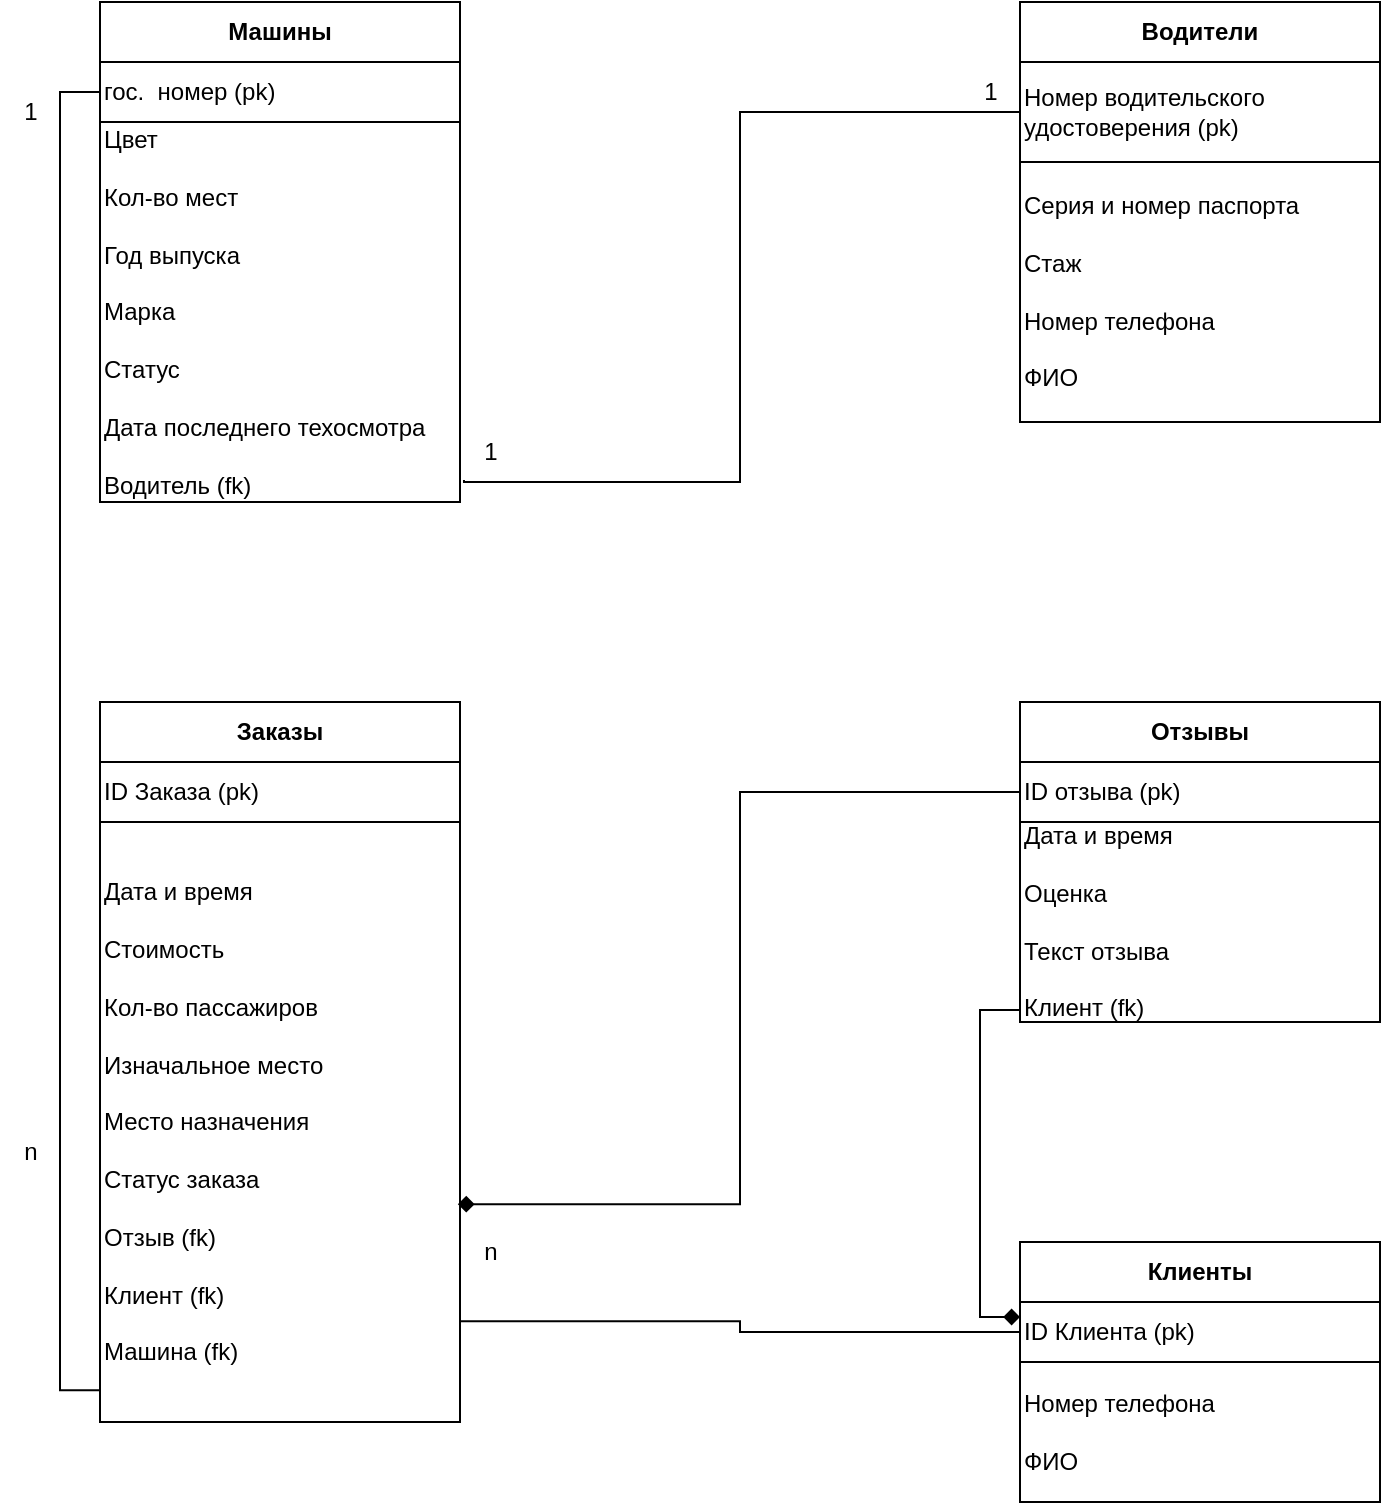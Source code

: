 <mxfile version="21.0.1" type="device"><diagram id="C5RBs43oDa-KdzZeNtuy" name="Page-1"><mxGraphModel dx="880" dy="434" grid="1" gridSize="10" guides="1" tooltips="1" connect="1" arrows="1" fold="1" page="1" pageScale="1" pageWidth="827" pageHeight="1169" math="0" shadow="0"><root><mxCell id="WIyWlLk6GJQsqaUBKTNV-0"/><mxCell id="WIyWlLk6GJQsqaUBKTNV-1" parent="WIyWlLk6GJQsqaUBKTNV-0"/><mxCell id="all4rp_CjeNrN9o1HVd8-16" value="Машины" style="swimlane;whiteSpace=wrap;html=1;startSize=30;" vertex="1" parent="WIyWlLk6GJQsqaUBKTNV-1"><mxGeometry x="100" y="210" width="180" height="250" as="geometry"/></mxCell><mxCell id="all4rp_CjeNrN9o1HVd8-17" value="&lt;div&gt;гос.&amp;nbsp; номер (pk)&lt;br&gt;&lt;/div&gt;" style="rounded=0;whiteSpace=wrap;html=1;align=left;" vertex="1" parent="all4rp_CjeNrN9o1HVd8-16"><mxGeometry y="30" width="180" height="30" as="geometry"/></mxCell><mxCell id="all4rp_CjeNrN9o1HVd8-20" value="&lt;div&gt;Цвет&lt;/div&gt;&lt;div&gt;&lt;br&gt;&lt;/div&gt;&lt;div&gt;Кол-во мест&lt;/div&gt;&lt;div&gt;&lt;br&gt;&lt;/div&gt;&lt;div&gt;Год выпуска&lt;/div&gt;&lt;div&gt;&lt;br&gt;&lt;/div&gt;&lt;div&gt;Марка&lt;/div&gt;&lt;div&gt;&lt;br&gt;&lt;/div&gt;&lt;div&gt;Статус&lt;/div&gt;&lt;div&gt;&lt;br&gt;&lt;/div&gt;&lt;div&gt;Дата последнего техосмотра&lt;/div&gt;&lt;div&gt;&lt;br&gt;&lt;/div&gt;&lt;div&gt;Водитель (fk)&lt;br&gt;&lt;/div&gt;" style="rounded=0;whiteSpace=wrap;html=1;align=left;" vertex="1" parent="all4rp_CjeNrN9o1HVd8-16"><mxGeometry y="60" width="180" height="190" as="geometry"/></mxCell><mxCell id="all4rp_CjeNrN9o1HVd8-21" value="Водители" style="swimlane;whiteSpace=wrap;html=1;startSize=30;" vertex="1" parent="WIyWlLk6GJQsqaUBKTNV-1"><mxGeometry x="560" y="210" width="180" height="210" as="geometry"/></mxCell><mxCell id="all4rp_CjeNrN9o1HVd8-22" value="Номер водительского удостоверения (pk)" style="rounded=0;whiteSpace=wrap;html=1;align=left;" vertex="1" parent="all4rp_CjeNrN9o1HVd8-21"><mxGeometry y="30" width="180" height="50" as="geometry"/></mxCell><mxCell id="all4rp_CjeNrN9o1HVd8-23" value="&lt;div&gt;Серия и номер паспорта&lt;/div&gt;&lt;div&gt;&lt;br&gt;&lt;/div&gt;&lt;div&gt;Стаж&lt;/div&gt;&lt;div&gt;&lt;br&gt;&lt;/div&gt;&lt;div&gt;Номер телефона&lt;/div&gt;&lt;div&gt;&lt;br&gt;&lt;/div&gt;&lt;div&gt;ФИО&lt;/div&gt;" style="rounded=0;whiteSpace=wrap;html=1;align=left;" vertex="1" parent="all4rp_CjeNrN9o1HVd8-21"><mxGeometry y="80" width="180" height="130" as="geometry"/></mxCell><mxCell id="all4rp_CjeNrN9o1HVd8-25" value="Заказы" style="swimlane;whiteSpace=wrap;html=1;startSize=30;" vertex="1" parent="WIyWlLk6GJQsqaUBKTNV-1"><mxGeometry x="100" y="560" width="180" height="360" as="geometry"/></mxCell><mxCell id="all4rp_CjeNrN9o1HVd8-26" value="ID Заказа (pk)" style="rounded=0;whiteSpace=wrap;html=1;align=left;" vertex="1" parent="all4rp_CjeNrN9o1HVd8-25"><mxGeometry y="30" width="180" height="30" as="geometry"/></mxCell><mxCell id="all4rp_CjeNrN9o1HVd8-27" value="&lt;div&gt;Дата и время&lt;/div&gt;&lt;div&gt;&lt;br&gt;&lt;/div&gt;&lt;div&gt;Стоимость&lt;/div&gt;&lt;div&gt;&lt;br&gt;&lt;/div&gt;&lt;div&gt;Кол-во пассажиров&lt;/div&gt;&lt;div&gt;&lt;br&gt;&lt;/div&gt;&lt;div&gt;Изначальное место&lt;/div&gt;&lt;div&gt;&lt;br&gt;&lt;/div&gt;&lt;div&gt;Место назначения&lt;/div&gt;&lt;div&gt;&lt;br&gt;&lt;/div&gt;&lt;div&gt;Статус заказа&lt;/div&gt;&lt;div&gt;&lt;br&gt;&lt;/div&gt;&lt;div&gt;Отзыв (fk)&lt;br&gt;&lt;/div&gt;&lt;div&gt;&lt;br&gt;&lt;/div&gt;&lt;div&gt;Клиент (fk)&lt;br&gt;&lt;/div&gt;&lt;div&gt;&lt;br&gt;&lt;/div&gt;&lt;div&gt;Машина (fk)&lt;br&gt;&lt;/div&gt;" style="rounded=0;whiteSpace=wrap;html=1;align=left;" vertex="1" parent="all4rp_CjeNrN9o1HVd8-25"><mxGeometry y="60" width="180" height="300" as="geometry"/></mxCell><mxCell id="all4rp_CjeNrN9o1HVd8-28" value="Отзывы" style="swimlane;whiteSpace=wrap;html=1;startSize=30;" vertex="1" parent="WIyWlLk6GJQsqaUBKTNV-1"><mxGeometry x="560" y="560" width="180" height="160" as="geometry"/></mxCell><mxCell id="all4rp_CjeNrN9o1HVd8-29" value="ID отзыва (pk)" style="rounded=0;whiteSpace=wrap;html=1;align=left;" vertex="1" parent="all4rp_CjeNrN9o1HVd8-28"><mxGeometry y="30" width="180" height="30" as="geometry"/></mxCell><mxCell id="all4rp_CjeNrN9o1HVd8-30" value="&lt;div&gt;Дата и время&lt;/div&gt;&lt;div&gt;&lt;br&gt;&lt;/div&gt;&lt;div&gt;Оценка&lt;/div&gt;&lt;div&gt;&lt;br&gt;&lt;/div&gt;&lt;div&gt;Текст отзыва&lt;/div&gt;&lt;div&gt;&lt;br&gt;&lt;/div&gt;&lt;div&gt;Клиент (fk)&lt;br&gt;&lt;/div&gt;" style="rounded=0;whiteSpace=wrap;html=1;align=left;" vertex="1" parent="all4rp_CjeNrN9o1HVd8-28"><mxGeometry y="60" width="180" height="100" as="geometry"/></mxCell><mxCell id="all4rp_CjeNrN9o1HVd8-31" value="Клиенты" style="swimlane;whiteSpace=wrap;html=1;startSize=30;" vertex="1" parent="WIyWlLk6GJQsqaUBKTNV-1"><mxGeometry x="560" y="830" width="180" height="130" as="geometry"/></mxCell><mxCell id="all4rp_CjeNrN9o1HVd8-32" value="ID Клиента (pk)" style="rounded=0;whiteSpace=wrap;html=1;align=left;" vertex="1" parent="all4rp_CjeNrN9o1HVd8-31"><mxGeometry y="30" width="180" height="30" as="geometry"/></mxCell><mxCell id="all4rp_CjeNrN9o1HVd8-33" value="&lt;div&gt;Номер телефона&lt;/div&gt;&lt;div&gt;&lt;br&gt;&lt;/div&gt;&lt;div&gt;ФИО&lt;br&gt;&lt;/div&gt;" style="rounded=0;whiteSpace=wrap;html=1;align=left;" vertex="1" parent="all4rp_CjeNrN9o1HVd8-31"><mxGeometry y="60" width="180" height="70" as="geometry"/></mxCell><mxCell id="all4rp_CjeNrN9o1HVd8-34" style="edgeStyle=orthogonalEdgeStyle;rounded=0;orthogonalLoop=1;jettySize=auto;html=1;exitX=0;exitY=0.5;exitDx=0;exitDy=0;entryX=1.011;entryY=0.942;entryDx=0;entryDy=0;entryPerimeter=0;endArrow=none;endFill=0;" edge="1" parent="WIyWlLk6GJQsqaUBKTNV-1" source="all4rp_CjeNrN9o1HVd8-22" target="all4rp_CjeNrN9o1HVd8-20"><mxGeometry relative="1" as="geometry"><Array as="points"><mxPoint x="420" y="265"/><mxPoint x="420" y="450"/></Array></mxGeometry></mxCell><mxCell id="all4rp_CjeNrN9o1HVd8-35" value="1" style="text;html=1;align=center;verticalAlign=middle;resizable=0;points=[];autosize=1;strokeColor=none;fillColor=none;" vertex="1" parent="WIyWlLk6GJQsqaUBKTNV-1"><mxGeometry x="280" y="420" width="30" height="30" as="geometry"/></mxCell><mxCell id="all4rp_CjeNrN9o1HVd8-36" value="1" style="text;html=1;align=center;verticalAlign=middle;resizable=0;points=[];autosize=1;strokeColor=none;fillColor=none;" vertex="1" parent="WIyWlLk6GJQsqaUBKTNV-1"><mxGeometry x="530" y="240" width="30" height="30" as="geometry"/></mxCell><mxCell id="all4rp_CjeNrN9o1HVd8-37" style="edgeStyle=orthogonalEdgeStyle;rounded=0;orthogonalLoop=1;jettySize=auto;html=1;exitX=0;exitY=0.5;exitDx=0;exitDy=0;entryX=0;entryY=0.947;entryDx=0;entryDy=0;entryPerimeter=0;endArrow=none;endFill=0;" edge="1" parent="WIyWlLk6GJQsqaUBKTNV-1" source="all4rp_CjeNrN9o1HVd8-17" target="all4rp_CjeNrN9o1HVd8-27"><mxGeometry relative="1" as="geometry"/></mxCell><mxCell id="all4rp_CjeNrN9o1HVd8-38" value="1" style="text;html=1;align=center;verticalAlign=middle;resizable=0;points=[];autosize=1;strokeColor=none;fillColor=none;" vertex="1" parent="WIyWlLk6GJQsqaUBKTNV-1"><mxGeometry x="50" y="250" width="30" height="30" as="geometry"/></mxCell><mxCell id="all4rp_CjeNrN9o1HVd8-39" value="n" style="text;html=1;align=center;verticalAlign=middle;resizable=0;points=[];autosize=1;strokeColor=none;fillColor=none;" vertex="1" parent="WIyWlLk6GJQsqaUBKTNV-1"><mxGeometry x="50" y="770" width="30" height="30" as="geometry"/></mxCell><mxCell id="all4rp_CjeNrN9o1HVd8-40" style="edgeStyle=orthogonalEdgeStyle;rounded=0;orthogonalLoop=1;jettySize=auto;html=1;exitX=0;exitY=0.5;exitDx=0;exitDy=0;entryX=1;entryY=0.832;entryDx=0;entryDy=0;entryPerimeter=0;endArrow=none;endFill=0;" edge="1" parent="WIyWlLk6GJQsqaUBKTNV-1" source="all4rp_CjeNrN9o1HVd8-32" target="all4rp_CjeNrN9o1HVd8-27"><mxGeometry relative="1" as="geometry"/></mxCell><mxCell id="all4rp_CjeNrN9o1HVd8-43" value="n" style="text;html=1;align=center;verticalAlign=middle;resizable=0;points=[];autosize=1;strokeColor=none;fillColor=none;" vertex="1" parent="WIyWlLk6GJQsqaUBKTNV-1"><mxGeometry x="280" y="820" width="30" height="30" as="geometry"/></mxCell><mxCell id="all4rp_CjeNrN9o1HVd8-47" style="edgeStyle=orthogonalEdgeStyle;rounded=0;orthogonalLoop=1;jettySize=auto;html=1;entryX=0;entryY=0.25;entryDx=0;entryDy=0;endArrow=diamond;endFill=1;exitX=0;exitY=0.94;exitDx=0;exitDy=0;exitPerimeter=0;" edge="1" parent="WIyWlLk6GJQsqaUBKTNV-1" source="all4rp_CjeNrN9o1HVd8-30" target="all4rp_CjeNrN9o1HVd8-32"><mxGeometry relative="1" as="geometry"><mxPoint x="490" y="720" as="sourcePoint"/></mxGeometry></mxCell><mxCell id="all4rp_CjeNrN9o1HVd8-48" style="edgeStyle=orthogonalEdgeStyle;rounded=0;orthogonalLoop=1;jettySize=auto;html=1;exitX=0;exitY=0.5;exitDx=0;exitDy=0;entryX=0.994;entryY=0.637;entryDx=0;entryDy=0;entryPerimeter=0;endArrow=diamond;endFill=1;" edge="1" parent="WIyWlLk6GJQsqaUBKTNV-1" source="all4rp_CjeNrN9o1HVd8-29" target="all4rp_CjeNrN9o1HVd8-27"><mxGeometry relative="1" as="geometry"/></mxCell></root></mxGraphModel></diagram></mxfile>